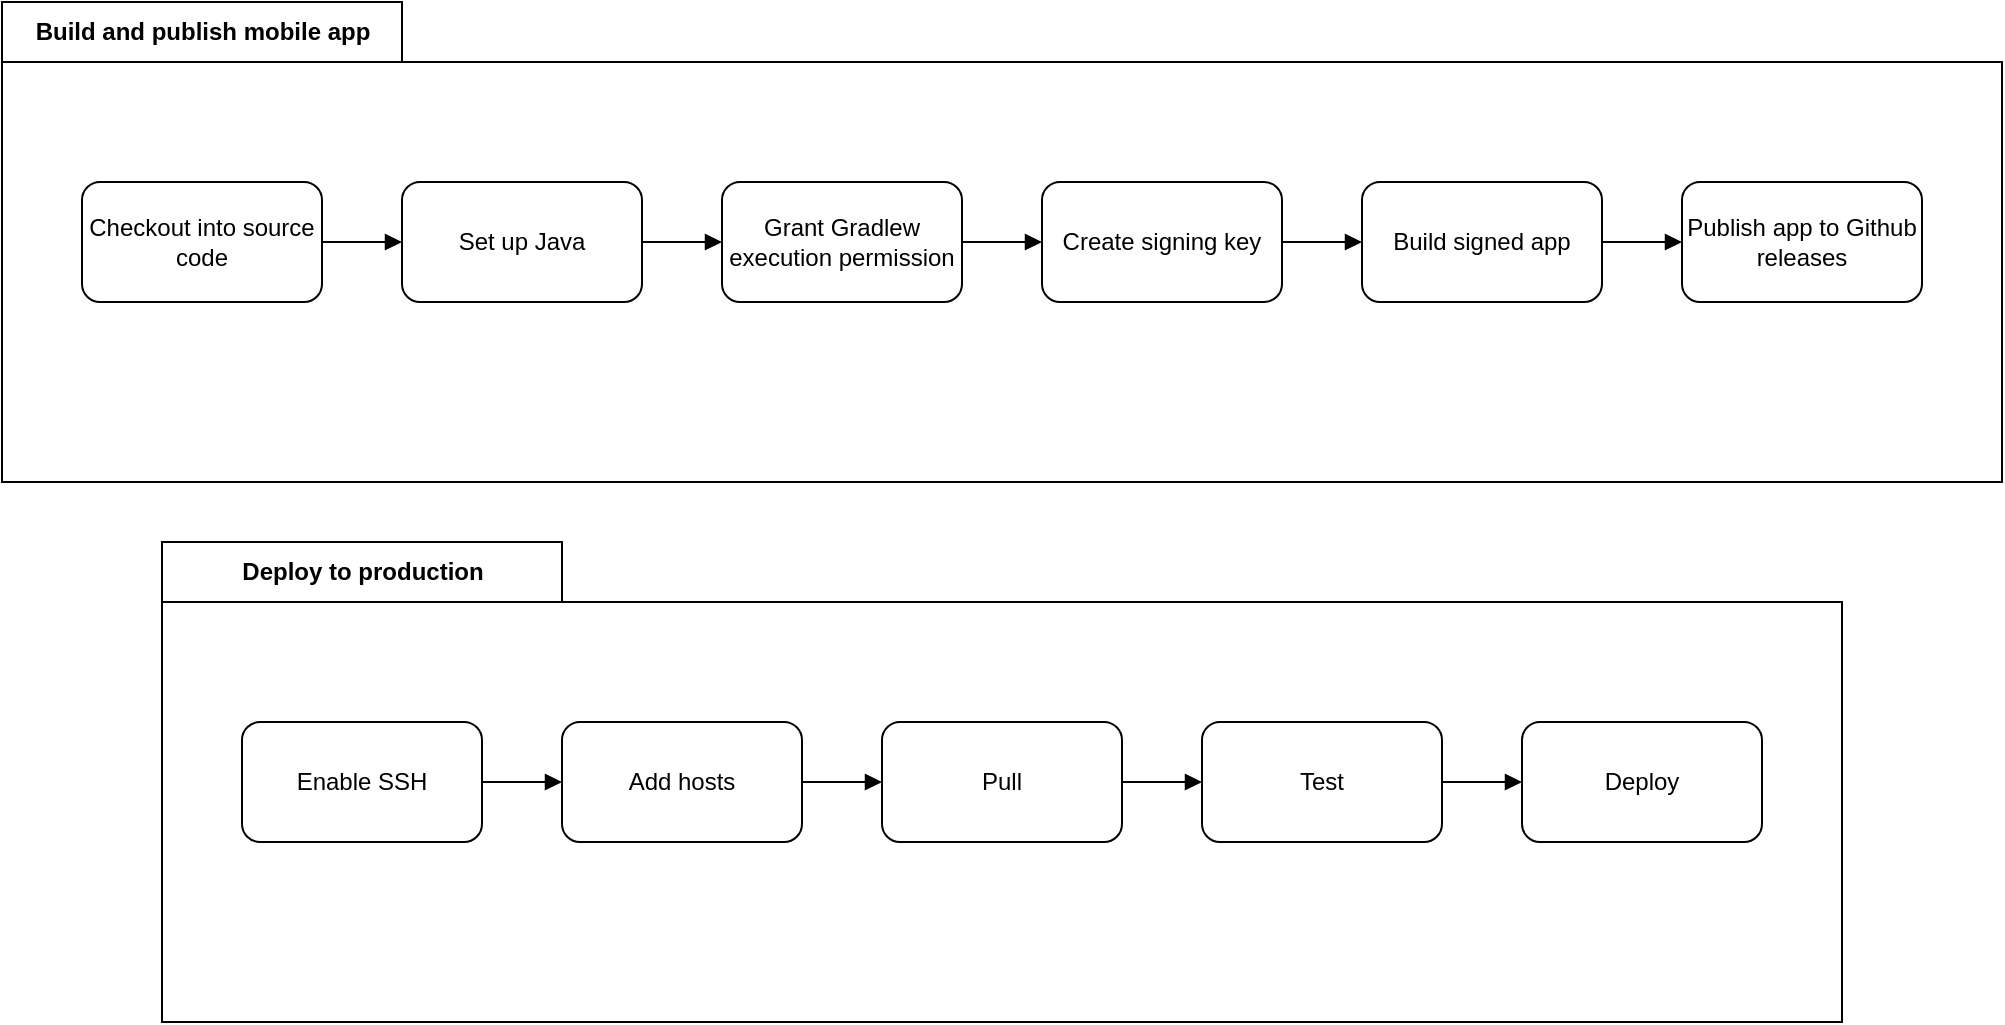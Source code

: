 <mxfile version="20.6.0" type="github">
  <diagram id="vHn9MOrNEA1A4z5qV4CH" name="Página-1">
    <mxGraphModel dx="1640" dy="933" grid="1" gridSize="10" guides="1" tooltips="1" connect="1" arrows="1" fold="1" page="1" pageScale="1" pageWidth="827" pageHeight="1169" math="0" shadow="0">
      <root>
        <mxCell id="0" />
        <mxCell id="1" parent="0" />
        <mxCell id="ArdLbTVOFW3LApVHjoBx-2" value="&lt;span class=&quot;pl-s&quot;&gt;Build and publish mobile app&lt;/span&gt;" style="shape=folder;fontStyle=1;tabWidth=200;tabHeight=30;tabPosition=left;html=1;boundedLbl=1;labelInHeader=1;container=1;collapsible=0;" vertex="1" parent="1">
          <mxGeometry x="40" y="40" width="1000" height="240" as="geometry" />
        </mxCell>
        <mxCell id="ArdLbTVOFW3LApVHjoBx-3" value="" style="html=1;strokeColor=none;resizeWidth=1;resizeHeight=1;fillColor=none;part=1;connectable=0;allowArrows=0;deletable=0;" vertex="1" parent="ArdLbTVOFW3LApVHjoBx-2">
          <mxGeometry width="1000" height="168" relative="1" as="geometry">
            <mxPoint y="30" as="offset" />
          </mxGeometry>
        </mxCell>
        <mxCell id="ArdLbTVOFW3LApVHjoBx-4" value="&lt;span class=&quot;pl-s&quot;&gt;Checkout into source code&lt;/span&gt;" style="rounded=1;whiteSpace=wrap;html=1;" vertex="1" parent="ArdLbTVOFW3LApVHjoBx-2">
          <mxGeometry x="40" y="90" width="120" height="60" as="geometry" />
        </mxCell>
        <mxCell id="ArdLbTVOFW3LApVHjoBx-5" value="&lt;span class=&quot;pl-s&quot;&gt;Set up Java&lt;/span&gt;" style="rounded=1;whiteSpace=wrap;html=1;" vertex="1" parent="ArdLbTVOFW3LApVHjoBx-2">
          <mxGeometry x="200" y="90" width="120" height="60" as="geometry" />
        </mxCell>
        <mxCell id="ArdLbTVOFW3LApVHjoBx-6" style="edgeStyle=none;rounded=0;orthogonalLoop=1;jettySize=auto;html=1;exitX=1;exitY=0.5;exitDx=0;exitDy=0;entryX=0;entryY=0.5;entryDx=0;entryDy=0;endArrow=block;endFill=1;" edge="1" parent="ArdLbTVOFW3LApVHjoBx-2" source="ArdLbTVOFW3LApVHjoBx-4" target="ArdLbTVOFW3LApVHjoBx-5">
          <mxGeometry relative="1" as="geometry" />
        </mxCell>
        <mxCell id="ArdLbTVOFW3LApVHjoBx-7" value="&lt;span class=&quot;pl-s&quot;&gt;Grant Gradlew execution permission&lt;/span&gt;" style="rounded=1;whiteSpace=wrap;html=1;" vertex="1" parent="ArdLbTVOFW3LApVHjoBx-2">
          <mxGeometry x="360" y="90" width="120" height="60" as="geometry" />
        </mxCell>
        <mxCell id="ArdLbTVOFW3LApVHjoBx-11" style="edgeStyle=none;rounded=0;orthogonalLoop=1;jettySize=auto;html=1;exitX=1;exitY=0.5;exitDx=0;exitDy=0;entryX=0;entryY=0.5;entryDx=0;entryDy=0;endArrow=block;endFill=1;" edge="1" parent="ArdLbTVOFW3LApVHjoBx-2" source="ArdLbTVOFW3LApVHjoBx-5" target="ArdLbTVOFW3LApVHjoBx-7">
          <mxGeometry relative="1" as="geometry" />
        </mxCell>
        <mxCell id="ArdLbTVOFW3LApVHjoBx-10" value="Create signing key" style="rounded=1;whiteSpace=wrap;html=1;" vertex="1" parent="ArdLbTVOFW3LApVHjoBx-2">
          <mxGeometry x="520" y="90" width="120" height="60" as="geometry" />
        </mxCell>
        <mxCell id="ArdLbTVOFW3LApVHjoBx-12" style="edgeStyle=none;rounded=0;orthogonalLoop=1;jettySize=auto;html=1;exitX=1;exitY=0.5;exitDx=0;exitDy=0;entryX=0;entryY=0.5;entryDx=0;entryDy=0;endArrow=block;endFill=1;" edge="1" parent="ArdLbTVOFW3LApVHjoBx-2" source="ArdLbTVOFW3LApVHjoBx-7" target="ArdLbTVOFW3LApVHjoBx-10">
          <mxGeometry relative="1" as="geometry" />
        </mxCell>
        <mxCell id="ArdLbTVOFW3LApVHjoBx-8" value="Build signed app" style="rounded=1;whiteSpace=wrap;html=1;" vertex="1" parent="ArdLbTVOFW3LApVHjoBx-2">
          <mxGeometry x="680" y="90" width="120" height="60" as="geometry" />
        </mxCell>
        <mxCell id="ArdLbTVOFW3LApVHjoBx-13" style="edgeStyle=none;rounded=0;orthogonalLoop=1;jettySize=auto;html=1;exitX=1;exitY=0.5;exitDx=0;exitDy=0;entryX=0;entryY=0.5;entryDx=0;entryDy=0;endArrow=block;endFill=1;" edge="1" parent="ArdLbTVOFW3LApVHjoBx-2" source="ArdLbTVOFW3LApVHjoBx-10" target="ArdLbTVOFW3LApVHjoBx-8">
          <mxGeometry relative="1" as="geometry" />
        </mxCell>
        <mxCell id="ArdLbTVOFW3LApVHjoBx-9" value="Publish app to Github releases" style="rounded=1;whiteSpace=wrap;html=1;" vertex="1" parent="ArdLbTVOFW3LApVHjoBx-2">
          <mxGeometry x="840" y="90" width="120" height="60" as="geometry" />
        </mxCell>
        <mxCell id="ArdLbTVOFW3LApVHjoBx-14" style="edgeStyle=none;rounded=0;orthogonalLoop=1;jettySize=auto;html=1;exitX=1;exitY=0.5;exitDx=0;exitDy=0;entryX=0;entryY=0.5;entryDx=0;entryDy=0;endArrow=block;endFill=1;" edge="1" parent="ArdLbTVOFW3LApVHjoBx-2" source="ArdLbTVOFW3LApVHjoBx-8" target="ArdLbTVOFW3LApVHjoBx-9">
          <mxGeometry relative="1" as="geometry" />
        </mxCell>
        <mxCell id="ArdLbTVOFW3LApVHjoBx-15" value="&lt;span class=&quot;pl-s&quot;&gt;Deploy to production&lt;/span&gt;" style="shape=folder;fontStyle=1;tabWidth=200;tabHeight=30;tabPosition=left;html=1;boundedLbl=1;labelInHeader=1;container=1;collapsible=0;" vertex="1" parent="1">
          <mxGeometry x="120" y="310" width="840" height="240" as="geometry" />
        </mxCell>
        <mxCell id="ArdLbTVOFW3LApVHjoBx-16" value="" style="html=1;strokeColor=none;resizeWidth=1;resizeHeight=1;fillColor=none;part=1;connectable=0;allowArrows=0;deletable=0;" vertex="1" parent="ArdLbTVOFW3LApVHjoBx-15">
          <mxGeometry width="840" height="168" relative="1" as="geometry">
            <mxPoint y="30" as="offset" />
          </mxGeometry>
        </mxCell>
        <mxCell id="ArdLbTVOFW3LApVHjoBx-17" value="&lt;span class=&quot;pl-s&quot;&gt;Enable SSH&lt;/span&gt;" style="rounded=1;whiteSpace=wrap;html=1;" vertex="1" parent="ArdLbTVOFW3LApVHjoBx-15">
          <mxGeometry x="40" y="90" width="120" height="60" as="geometry" />
        </mxCell>
        <mxCell id="ArdLbTVOFW3LApVHjoBx-18" value="&lt;table data-tagsearch-path=&quot;.github/workflows/deploy.yml&quot; data-tagsearch-lang=&quot;YAML&quot; data-paste-markdown-skip=&quot;&quot; data-tab-size=&quot;8&quot; class=&quot;highlight tab-size js-file-line-container js-code-nav-container js-tagsearch-file&quot; data-hpc=&quot;&quot;&gt;&lt;tbody&gt;&lt;tr&gt;&lt;td class=&quot;blob-code blob-code-inner js-file-line&quot; id=&quot;LC21&quot;&gt;&lt;span class=&quot;pl-s&quot;&gt;Add hosts&lt;/span&gt;&lt;/td&gt;&lt;/tr&gt;&lt;/tbody&gt;&lt;/table&gt;" style="rounded=1;whiteSpace=wrap;html=1;" vertex="1" parent="ArdLbTVOFW3LApVHjoBx-15">
          <mxGeometry x="200" y="90" width="120" height="60" as="geometry" />
        </mxCell>
        <mxCell id="ArdLbTVOFW3LApVHjoBx-19" style="edgeStyle=none;rounded=0;orthogonalLoop=1;jettySize=auto;html=1;exitX=1;exitY=0.5;exitDx=0;exitDy=0;entryX=0;entryY=0.5;entryDx=0;entryDy=0;endArrow=block;endFill=1;" edge="1" parent="ArdLbTVOFW3LApVHjoBx-15" source="ArdLbTVOFW3LApVHjoBx-17" target="ArdLbTVOFW3LApVHjoBx-18">
          <mxGeometry relative="1" as="geometry" />
        </mxCell>
        <mxCell id="ArdLbTVOFW3LApVHjoBx-20" value="&lt;span class=&quot;pl-s&quot;&gt;Pull&lt;/span&gt;" style="rounded=1;whiteSpace=wrap;html=1;" vertex="1" parent="ArdLbTVOFW3LApVHjoBx-15">
          <mxGeometry x="360" y="90" width="120" height="60" as="geometry" />
        </mxCell>
        <mxCell id="ArdLbTVOFW3LApVHjoBx-21" style="edgeStyle=none;rounded=0;orthogonalLoop=1;jettySize=auto;html=1;exitX=1;exitY=0.5;exitDx=0;exitDy=0;entryX=0;entryY=0.5;entryDx=0;entryDy=0;endArrow=block;endFill=1;" edge="1" parent="ArdLbTVOFW3LApVHjoBx-15" source="ArdLbTVOFW3LApVHjoBx-18" target="ArdLbTVOFW3LApVHjoBx-20">
          <mxGeometry relative="1" as="geometry" />
        </mxCell>
        <mxCell id="ArdLbTVOFW3LApVHjoBx-22" value="Test" style="rounded=1;whiteSpace=wrap;html=1;" vertex="1" parent="ArdLbTVOFW3LApVHjoBx-15">
          <mxGeometry x="520" y="90" width="120" height="60" as="geometry" />
        </mxCell>
        <mxCell id="ArdLbTVOFW3LApVHjoBx-23" style="edgeStyle=none;rounded=0;orthogonalLoop=1;jettySize=auto;html=1;exitX=1;exitY=0.5;exitDx=0;exitDy=0;entryX=0;entryY=0.5;entryDx=0;entryDy=0;endArrow=block;endFill=1;" edge="1" parent="ArdLbTVOFW3LApVHjoBx-15" source="ArdLbTVOFW3LApVHjoBx-20" target="ArdLbTVOFW3LApVHjoBx-22">
          <mxGeometry relative="1" as="geometry" />
        </mxCell>
        <mxCell id="ArdLbTVOFW3LApVHjoBx-24" value="&lt;span class=&quot;pl-s&quot;&gt;Deploy&lt;/span&gt;" style="rounded=1;whiteSpace=wrap;html=1;" vertex="1" parent="ArdLbTVOFW3LApVHjoBx-15">
          <mxGeometry x="680" y="90" width="120" height="60" as="geometry" />
        </mxCell>
        <mxCell id="ArdLbTVOFW3LApVHjoBx-25" style="edgeStyle=none;rounded=0;orthogonalLoop=1;jettySize=auto;html=1;exitX=1;exitY=0.5;exitDx=0;exitDy=0;entryX=0;entryY=0.5;entryDx=0;entryDy=0;endArrow=block;endFill=1;" edge="1" parent="ArdLbTVOFW3LApVHjoBx-15" source="ArdLbTVOFW3LApVHjoBx-22" target="ArdLbTVOFW3LApVHjoBx-24">
          <mxGeometry relative="1" as="geometry" />
        </mxCell>
      </root>
    </mxGraphModel>
  </diagram>
</mxfile>
